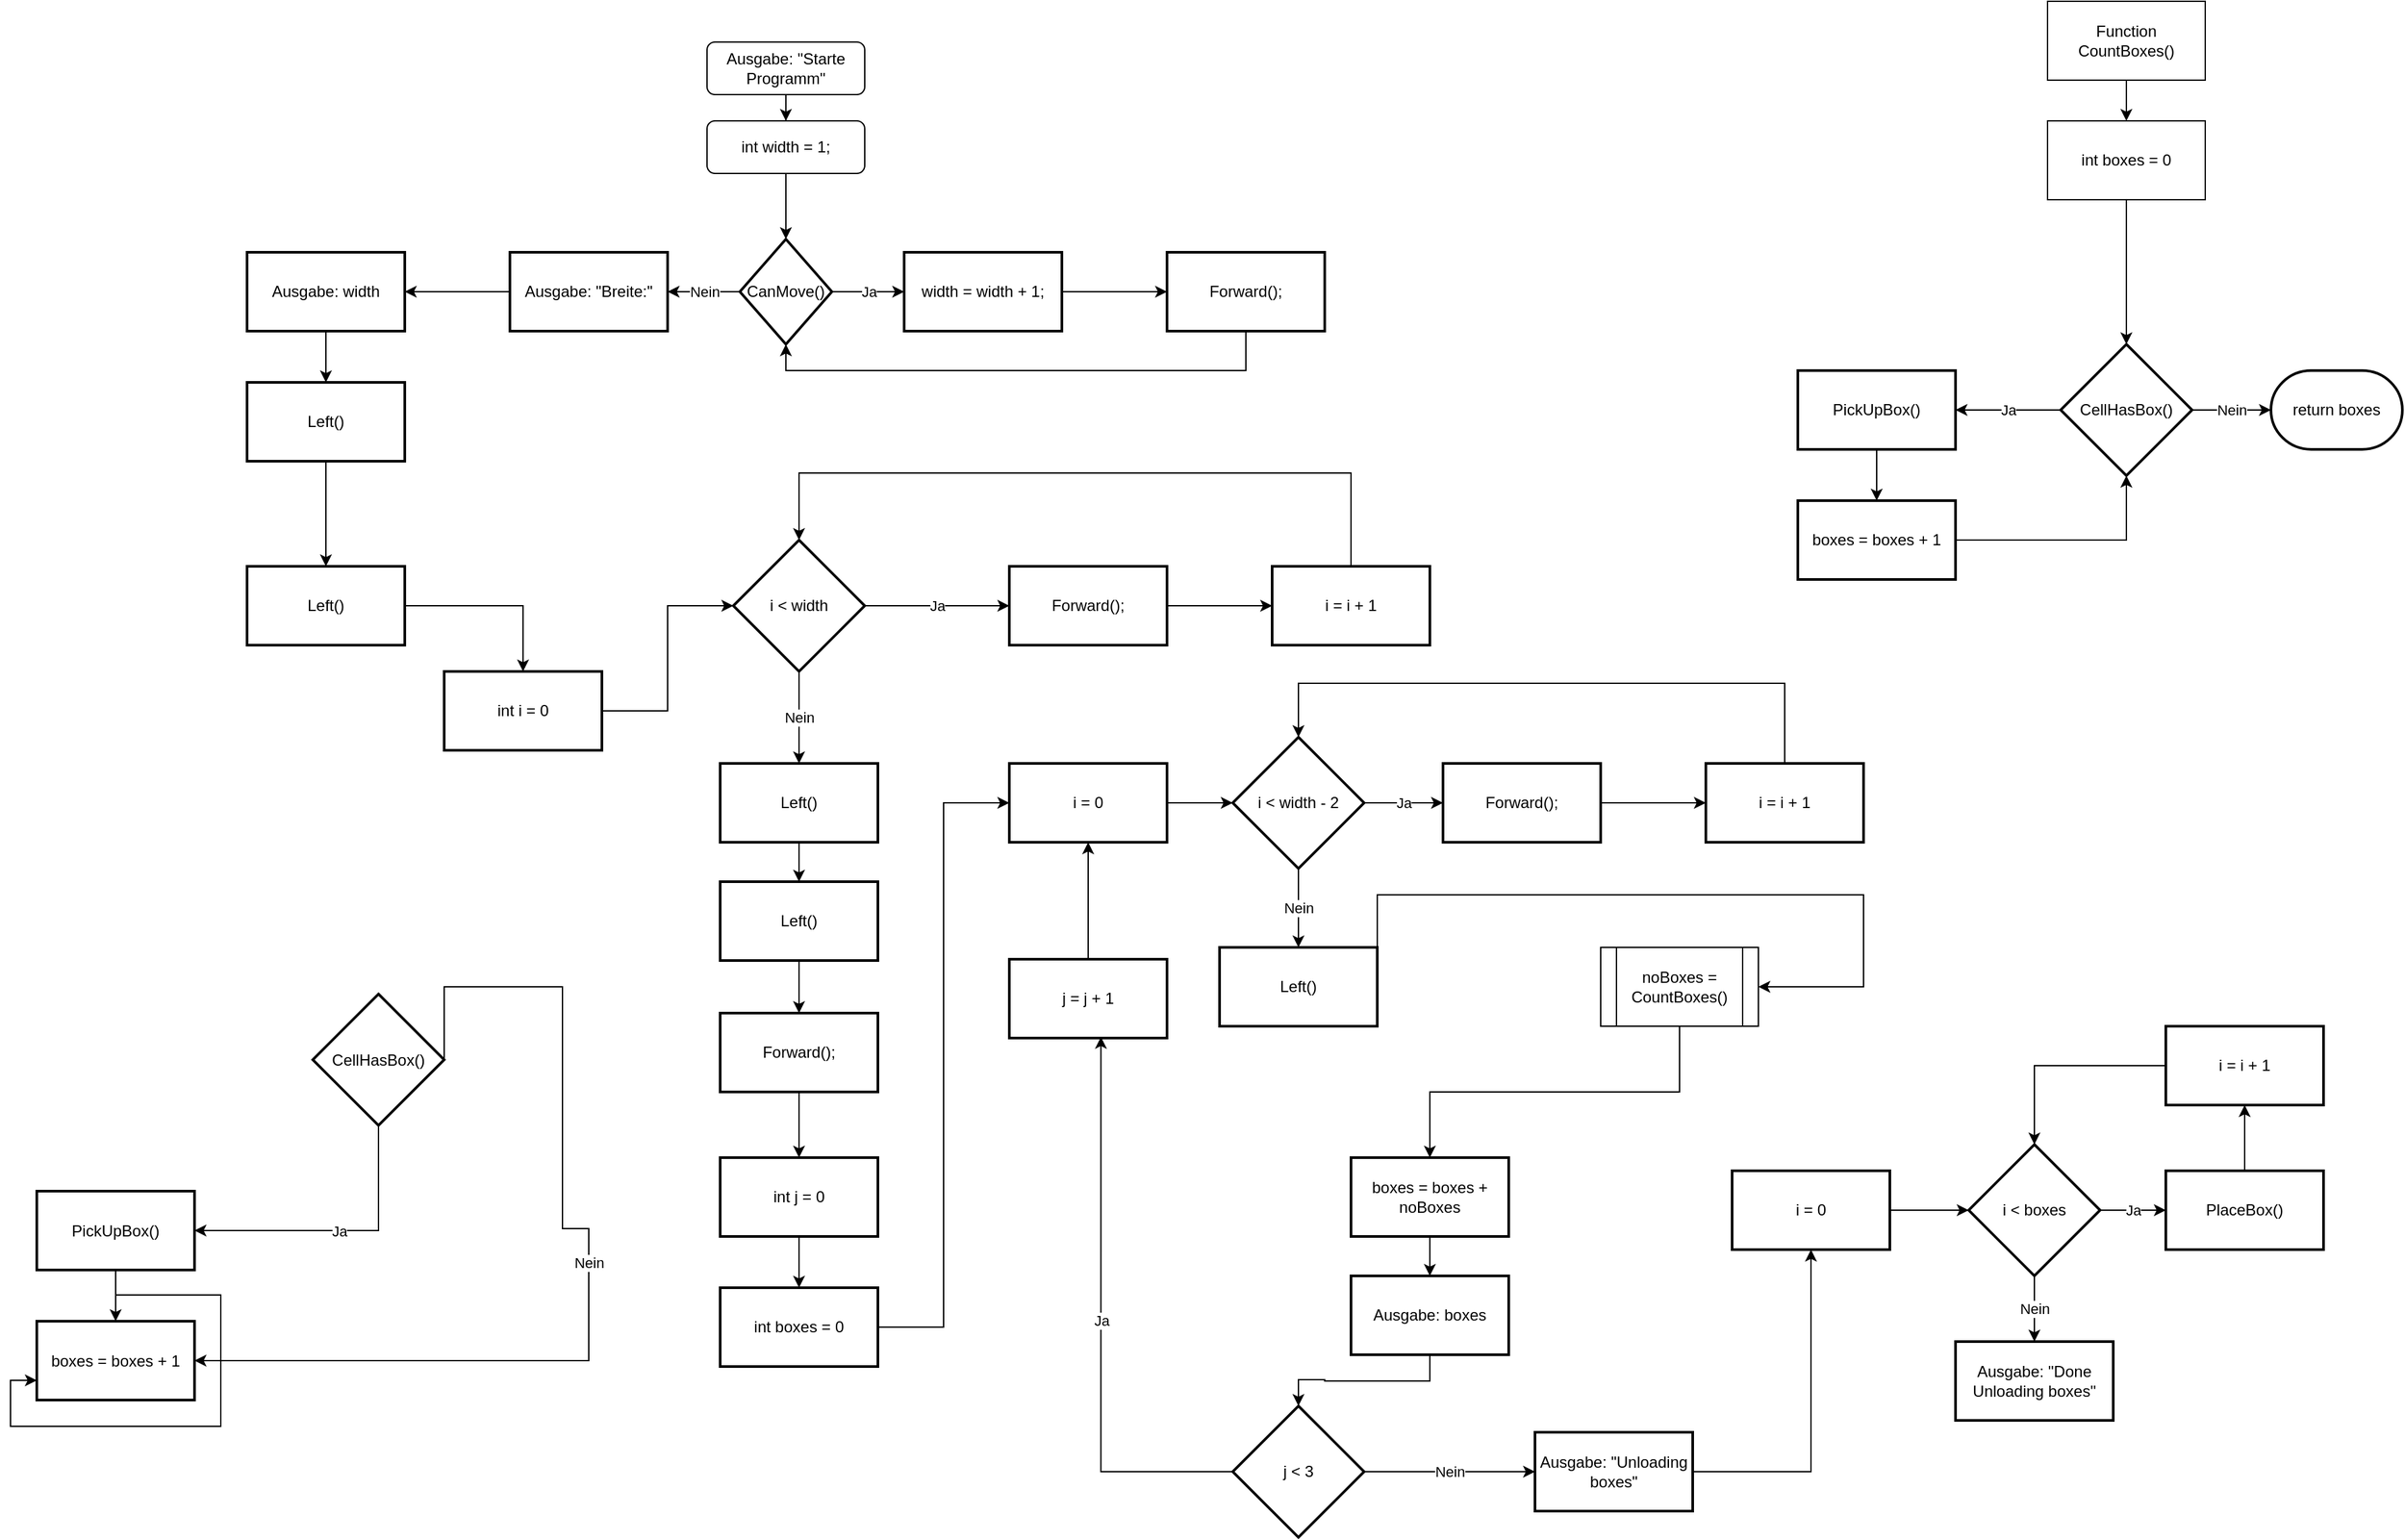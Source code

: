 <mxfile version="26.2.2">
  <diagram id="C5RBs43oDa-KdzZeNtuy" name="Page-1">
    <mxGraphModel dx="3641" dy="3034" grid="1" gridSize="10" guides="1" tooltips="1" connect="1" arrows="1" fold="1" page="1" pageScale="1" pageWidth="827" pageHeight="1169" math="0" shadow="0">
      <root>
        <mxCell id="WIyWlLk6GJQsqaUBKTNV-0" />
        <mxCell id="WIyWlLk6GJQsqaUBKTNV-1" parent="WIyWlLk6GJQsqaUBKTNV-0" />
        <mxCell id="UQ2DM836Tyy0t1lEemUF-16" value="" style="edgeStyle=orthogonalEdgeStyle;rounded=0;orthogonalLoop=1;jettySize=auto;html=1;" parent="WIyWlLk6GJQsqaUBKTNV-1" source="UQ2DM836Tyy0t1lEemUF-0" target="UQ2DM836Tyy0t1lEemUF-15" edge="1">
          <mxGeometry relative="1" as="geometry" />
        </mxCell>
        <mxCell id="UQ2DM836Tyy0t1lEemUF-0" value="Ausgabe: &quot;Starte Programm&quot;" style="rounded=1;whiteSpace=wrap;html=1;fontSize=12;glass=0;strokeWidth=1;shadow=0;" parent="WIyWlLk6GJQsqaUBKTNV-1" vertex="1">
          <mxGeometry x="-1280" y="-1169" width="120" height="40" as="geometry" />
        </mxCell>
        <mxCell id="krHY8QpFGz4U-bWxoSgT-1" value="Ja" style="edgeStyle=orthogonalEdgeStyle;rounded=0;orthogonalLoop=1;jettySize=auto;html=1;exitX=1;exitY=0.5;exitDx=0;exitDy=0;entryX=0;entryY=0.5;entryDx=0;entryDy=0;" parent="WIyWlLk6GJQsqaUBKTNV-1" source="UQ2DM836Tyy0t1lEemUF-13" target="UQ2DM836Tyy0t1lEemUF-20" edge="1">
          <mxGeometry relative="1" as="geometry" />
        </mxCell>
        <mxCell id="krHY8QpFGz4U-bWxoSgT-3" value="Nein" style="edgeStyle=orthogonalEdgeStyle;rounded=0;orthogonalLoop=1;jettySize=auto;html=1;exitX=0;exitY=0.5;exitDx=0;exitDy=0;" parent="WIyWlLk6GJQsqaUBKTNV-1" source="UQ2DM836Tyy0t1lEemUF-13" target="UQ2DM836Tyy0t1lEemUF-24" edge="1">
          <mxGeometry relative="1" as="geometry" />
        </mxCell>
        <mxCell id="UQ2DM836Tyy0t1lEemUF-13" value="CanMove()" style="strokeWidth=2;html=1;shape=rhombus;whiteSpace=wrap;" parent="WIyWlLk6GJQsqaUBKTNV-1" vertex="1">
          <mxGeometry x="-1255" y="-1019" width="70" height="80" as="geometry" />
        </mxCell>
        <mxCell id="UQ2DM836Tyy0t1lEemUF-17" value="" style="edgeStyle=orthogonalEdgeStyle;rounded=0;orthogonalLoop=1;jettySize=auto;html=1;" parent="WIyWlLk6GJQsqaUBKTNV-1" source="UQ2DM836Tyy0t1lEemUF-15" target="UQ2DM836Tyy0t1lEemUF-13" edge="1">
          <mxGeometry relative="1" as="geometry" />
        </mxCell>
        <mxCell id="UQ2DM836Tyy0t1lEemUF-15" value="int width = 1;" style="rounded=1;whiteSpace=wrap;html=1;fontSize=12;glass=0;strokeWidth=1;shadow=0;" parent="WIyWlLk6GJQsqaUBKTNV-1" vertex="1">
          <mxGeometry x="-1280" y="-1109" width="120" height="40" as="geometry" />
        </mxCell>
        <mxCell id="krHY8QpFGz4U-bWxoSgT-5" value="" style="edgeStyle=orthogonalEdgeStyle;rounded=0;orthogonalLoop=1;jettySize=auto;html=1;" parent="WIyWlLk6GJQsqaUBKTNV-1" source="UQ2DM836Tyy0t1lEemUF-20" target="krHY8QpFGz4U-bWxoSgT-4" edge="1">
          <mxGeometry relative="1" as="geometry" />
        </mxCell>
        <mxCell id="UQ2DM836Tyy0t1lEemUF-20" value="width = width + 1;" style="whiteSpace=wrap;html=1;strokeWidth=2;" parent="WIyWlLk6GJQsqaUBKTNV-1" vertex="1">
          <mxGeometry x="-1130" y="-1009" width="120" height="60" as="geometry" />
        </mxCell>
        <mxCell id="UQ2DM836Tyy0t1lEemUF-28" value="" style="edgeStyle=orthogonalEdgeStyle;rounded=0;orthogonalLoop=1;jettySize=auto;html=1;" parent="WIyWlLk6GJQsqaUBKTNV-1" source="UQ2DM836Tyy0t1lEemUF-24" target="UQ2DM836Tyy0t1lEemUF-27" edge="1">
          <mxGeometry relative="1" as="geometry" />
        </mxCell>
        <mxCell id="UQ2DM836Tyy0t1lEemUF-24" value="Ausgabe: &quot;Breite:&quot;" style="whiteSpace=wrap;html=1;strokeWidth=2;" parent="WIyWlLk6GJQsqaUBKTNV-1" vertex="1">
          <mxGeometry x="-1430" y="-1009" width="120" height="60" as="geometry" />
        </mxCell>
        <mxCell id="krHY8QpFGz4U-bWxoSgT-9" value="" style="edgeStyle=orthogonalEdgeStyle;rounded=0;orthogonalLoop=1;jettySize=auto;html=1;" parent="WIyWlLk6GJQsqaUBKTNV-1" source="UQ2DM836Tyy0t1lEemUF-27" target="krHY8QpFGz4U-bWxoSgT-8" edge="1">
          <mxGeometry relative="1" as="geometry" />
        </mxCell>
        <mxCell id="UQ2DM836Tyy0t1lEemUF-27" value="Ausgabe: width" style="whiteSpace=wrap;html=1;strokeWidth=2;" parent="WIyWlLk6GJQsqaUBKTNV-1" vertex="1">
          <mxGeometry x="-1630" y="-1009" width="120" height="60" as="geometry" />
        </mxCell>
        <mxCell id="krHY8QpFGz4U-bWxoSgT-6" style="edgeStyle=orthogonalEdgeStyle;rounded=0;orthogonalLoop=1;jettySize=auto;html=1;entryX=0.5;entryY=1;entryDx=0;entryDy=0;" parent="WIyWlLk6GJQsqaUBKTNV-1" source="krHY8QpFGz4U-bWxoSgT-4" target="UQ2DM836Tyy0t1lEemUF-13" edge="1">
          <mxGeometry relative="1" as="geometry">
            <Array as="points">
              <mxPoint x="-870" y="-919" />
              <mxPoint x="-1220" y="-919" />
            </Array>
          </mxGeometry>
        </mxCell>
        <mxCell id="krHY8QpFGz4U-bWxoSgT-4" value="Forward();" style="whiteSpace=wrap;html=1;strokeWidth=2;" parent="WIyWlLk6GJQsqaUBKTNV-1" vertex="1">
          <mxGeometry x="-930" y="-1009" width="120" height="60" as="geometry" />
        </mxCell>
        <mxCell id="krHY8QpFGz4U-bWxoSgT-11" value="" style="edgeStyle=orthogonalEdgeStyle;rounded=0;orthogonalLoop=1;jettySize=auto;html=1;" parent="WIyWlLk6GJQsqaUBKTNV-1" source="krHY8QpFGz4U-bWxoSgT-8" target="krHY8QpFGz4U-bWxoSgT-10" edge="1">
          <mxGeometry relative="1" as="geometry" />
        </mxCell>
        <mxCell id="krHY8QpFGz4U-bWxoSgT-8" value="Left()" style="whiteSpace=wrap;html=1;strokeWidth=2;" parent="WIyWlLk6GJQsqaUBKTNV-1" vertex="1">
          <mxGeometry x="-1630" y="-910" width="120" height="60" as="geometry" />
        </mxCell>
        <mxCell id="krHY8QpFGz4U-bWxoSgT-13" value="" style="edgeStyle=orthogonalEdgeStyle;rounded=0;orthogonalLoop=1;jettySize=auto;html=1;" parent="WIyWlLk6GJQsqaUBKTNV-1" source="krHY8QpFGz4U-bWxoSgT-10" target="krHY8QpFGz4U-bWxoSgT-12" edge="1">
          <mxGeometry relative="1" as="geometry" />
        </mxCell>
        <mxCell id="krHY8QpFGz4U-bWxoSgT-10" value="Left()" style="whiteSpace=wrap;html=1;strokeWidth=2;" parent="WIyWlLk6GJQsqaUBKTNV-1" vertex="1">
          <mxGeometry x="-1630" y="-770" width="120" height="60" as="geometry" />
        </mxCell>
        <mxCell id="krHY8QpFGz4U-bWxoSgT-15" style="edgeStyle=orthogonalEdgeStyle;rounded=0;orthogonalLoop=1;jettySize=auto;html=1;exitX=1;exitY=0.5;exitDx=0;exitDy=0;" parent="WIyWlLk6GJQsqaUBKTNV-1" target="krHY8QpFGz4U-bWxoSgT-14" edge="1" source="krHY8QpFGz4U-bWxoSgT-12">
          <mxGeometry relative="1" as="geometry">
            <mxPoint x="-1350" y="-740" as="sourcePoint" />
          </mxGeometry>
        </mxCell>
        <mxCell id="krHY8QpFGz4U-bWxoSgT-12" value="int i = 0" style="whiteSpace=wrap;html=1;strokeWidth=2;" parent="WIyWlLk6GJQsqaUBKTNV-1" vertex="1">
          <mxGeometry x="-1480" y="-690" width="120" height="60" as="geometry" />
        </mxCell>
        <mxCell id="krHY8QpFGz4U-bWxoSgT-17" value="Ja" style="edgeStyle=orthogonalEdgeStyle;rounded=0;orthogonalLoop=1;jettySize=auto;html=1;exitX=1;exitY=0.5;exitDx=0;exitDy=0;exitPerimeter=0;" parent="WIyWlLk6GJQsqaUBKTNV-1" source="krHY8QpFGz4U-bWxoSgT-14" target="krHY8QpFGz4U-bWxoSgT-16" edge="1">
          <mxGeometry relative="1" as="geometry" />
        </mxCell>
        <mxCell id="krHY8QpFGz4U-bWxoSgT-25" value="Nein" style="edgeStyle=orthogonalEdgeStyle;rounded=0;orthogonalLoop=1;jettySize=auto;html=1;exitX=0.5;exitY=1;exitDx=0;exitDy=0;exitPerimeter=0;" parent="WIyWlLk6GJQsqaUBKTNV-1" source="krHY8QpFGz4U-bWxoSgT-14" target="krHY8QpFGz4U-bWxoSgT-23" edge="1">
          <mxGeometry relative="1" as="geometry" />
        </mxCell>
        <mxCell id="krHY8QpFGz4U-bWxoSgT-14" value="i &amp;lt; width" style="strokeWidth=2;html=1;shape=mxgraph.flowchart.decision;whiteSpace=wrap;" parent="WIyWlLk6GJQsqaUBKTNV-1" vertex="1">
          <mxGeometry x="-1260" y="-790" width="100" height="100" as="geometry" />
        </mxCell>
        <mxCell id="krHY8QpFGz4U-bWxoSgT-19" value="" style="edgeStyle=orthogonalEdgeStyle;rounded=0;orthogonalLoop=1;jettySize=auto;html=1;" parent="WIyWlLk6GJQsqaUBKTNV-1" source="krHY8QpFGz4U-bWxoSgT-16" target="krHY8QpFGz4U-bWxoSgT-18" edge="1">
          <mxGeometry relative="1" as="geometry" />
        </mxCell>
        <mxCell id="krHY8QpFGz4U-bWxoSgT-16" value="Forward();" style="whiteSpace=wrap;html=1;strokeWidth=2;" parent="WIyWlLk6GJQsqaUBKTNV-1" vertex="1">
          <mxGeometry x="-1050" y="-770" width="120" height="60" as="geometry" />
        </mxCell>
        <mxCell id="krHY8QpFGz4U-bWxoSgT-18" value="i = i + 1" style="whiteSpace=wrap;html=1;strokeWidth=2;" parent="WIyWlLk6GJQsqaUBKTNV-1" vertex="1">
          <mxGeometry x="-850" y="-770" width="120" height="60" as="geometry" />
        </mxCell>
        <mxCell id="krHY8QpFGz4U-bWxoSgT-21" style="edgeStyle=orthogonalEdgeStyle;rounded=0;orthogonalLoop=1;jettySize=auto;html=1;exitX=0.5;exitY=0;exitDx=0;exitDy=0;entryX=0.5;entryY=0;entryDx=0;entryDy=0;entryPerimeter=0;" parent="WIyWlLk6GJQsqaUBKTNV-1" source="krHY8QpFGz4U-bWxoSgT-18" target="krHY8QpFGz4U-bWxoSgT-14" edge="1">
          <mxGeometry relative="1" as="geometry">
            <Array as="points">
              <mxPoint x="-790" y="-841" />
              <mxPoint x="-1210" y="-841" />
            </Array>
          </mxGeometry>
        </mxCell>
        <mxCell id="krHY8QpFGz4U-bWxoSgT-26" value="" style="edgeStyle=orthogonalEdgeStyle;rounded=0;orthogonalLoop=1;jettySize=auto;html=1;" parent="WIyWlLk6GJQsqaUBKTNV-1" source="krHY8QpFGz4U-bWxoSgT-23" target="krHY8QpFGz4U-bWxoSgT-24" edge="1">
          <mxGeometry relative="1" as="geometry" />
        </mxCell>
        <mxCell id="krHY8QpFGz4U-bWxoSgT-23" value="Left()" style="whiteSpace=wrap;html=1;strokeWidth=2;" parent="WIyWlLk6GJQsqaUBKTNV-1" vertex="1">
          <mxGeometry x="-1270" y="-620" width="120" height="60" as="geometry" />
        </mxCell>
        <mxCell id="krHY8QpFGz4U-bWxoSgT-33" style="edgeStyle=orthogonalEdgeStyle;rounded=0;orthogonalLoop=1;jettySize=auto;html=1;exitX=0.5;exitY=1;exitDx=0;exitDy=0;" parent="WIyWlLk6GJQsqaUBKTNV-1" source="krHY8QpFGz4U-bWxoSgT-24" target="krHY8QpFGz4U-bWxoSgT-32" edge="1">
          <mxGeometry relative="1" as="geometry" />
        </mxCell>
        <mxCell id="krHY8QpFGz4U-bWxoSgT-24" value="Left()" style="whiteSpace=wrap;html=1;strokeWidth=2;" parent="WIyWlLk6GJQsqaUBKTNV-1" vertex="1">
          <mxGeometry x="-1270" y="-530" width="120" height="60" as="geometry" />
        </mxCell>
        <mxCell id="krHY8QpFGz4U-bWxoSgT-60" style="edgeStyle=orthogonalEdgeStyle;rounded=0;orthogonalLoop=1;jettySize=auto;html=1;exitX=0.5;exitY=1;exitDx=0;exitDy=0;" parent="WIyWlLk6GJQsqaUBKTNV-1" source="krHY8QpFGz4U-bWxoSgT-27" target="krHY8QpFGz4U-bWxoSgT-59" edge="1">
          <mxGeometry relative="1" as="geometry" />
        </mxCell>
        <mxCell id="krHY8QpFGz4U-bWxoSgT-27" value="int j = 0" style="whiteSpace=wrap;html=1;strokeWidth=2;" parent="WIyWlLk6GJQsqaUBKTNV-1" vertex="1">
          <mxGeometry x="-1270" y="-320" width="120" height="60" as="geometry" />
        </mxCell>
        <mxCell id="krHY8QpFGz4U-bWxoSgT-35" style="edgeStyle=orthogonalEdgeStyle;rounded=0;orthogonalLoop=1;jettySize=auto;html=1;exitX=1;exitY=0.5;exitDx=0;exitDy=0;" parent="WIyWlLk6GJQsqaUBKTNV-1" source="krHY8QpFGz4U-bWxoSgT-29" target="krHY8QpFGz4U-bWxoSgT-31" edge="1">
          <mxGeometry relative="1" as="geometry" />
        </mxCell>
        <mxCell id="krHY8QpFGz4U-bWxoSgT-29" value="i = 0" style="whiteSpace=wrap;html=1;strokeWidth=2;" parent="WIyWlLk6GJQsqaUBKTNV-1" vertex="1">
          <mxGeometry x="-1050" y="-620" width="120" height="60" as="geometry" />
        </mxCell>
        <mxCell id="krHY8QpFGz4U-bWxoSgT-38" value="Ja" style="edgeStyle=orthogonalEdgeStyle;rounded=0;orthogonalLoop=1;jettySize=auto;html=1;exitX=1;exitY=0.5;exitDx=0;exitDy=0;exitPerimeter=0;" parent="WIyWlLk6GJQsqaUBKTNV-1" source="krHY8QpFGz4U-bWxoSgT-31" target="krHY8QpFGz4U-bWxoSgT-36" edge="1">
          <mxGeometry relative="1" as="geometry" />
        </mxCell>
        <mxCell id="krHY8QpFGz4U-bWxoSgT-42" value="Nein" style="edgeStyle=orthogonalEdgeStyle;rounded=0;orthogonalLoop=1;jettySize=auto;html=1;exitX=0.5;exitY=1;exitDx=0;exitDy=0;exitPerimeter=0;" parent="WIyWlLk6GJQsqaUBKTNV-1" source="krHY8QpFGz4U-bWxoSgT-31" target="krHY8QpFGz4U-bWxoSgT-41" edge="1">
          <mxGeometry relative="1" as="geometry" />
        </mxCell>
        <mxCell id="krHY8QpFGz4U-bWxoSgT-31" value="i &amp;lt; width - 2" style="strokeWidth=2;html=1;shape=mxgraph.flowchart.decision;whiteSpace=wrap;" parent="WIyWlLk6GJQsqaUBKTNV-1" vertex="1">
          <mxGeometry x="-880" y="-640" width="100" height="100" as="geometry" />
        </mxCell>
        <mxCell id="krHY8QpFGz4U-bWxoSgT-34" style="edgeStyle=orthogonalEdgeStyle;rounded=0;orthogonalLoop=1;jettySize=auto;html=1;exitX=0.5;exitY=1;exitDx=0;exitDy=0;" parent="WIyWlLk6GJQsqaUBKTNV-1" source="krHY8QpFGz4U-bWxoSgT-32" target="krHY8QpFGz4U-bWxoSgT-27" edge="1">
          <mxGeometry relative="1" as="geometry" />
        </mxCell>
        <mxCell id="krHY8QpFGz4U-bWxoSgT-32" value="Forward();" style="whiteSpace=wrap;html=1;strokeWidth=2;" parent="WIyWlLk6GJQsqaUBKTNV-1" vertex="1">
          <mxGeometry x="-1270" y="-430" width="120" height="60" as="geometry" />
        </mxCell>
        <mxCell id="krHY8QpFGz4U-bWxoSgT-39" style="edgeStyle=orthogonalEdgeStyle;rounded=0;orthogonalLoop=1;jettySize=auto;html=1;exitX=1;exitY=0.5;exitDx=0;exitDy=0;" parent="WIyWlLk6GJQsqaUBKTNV-1" source="krHY8QpFGz4U-bWxoSgT-36" target="krHY8QpFGz4U-bWxoSgT-37" edge="1">
          <mxGeometry relative="1" as="geometry" />
        </mxCell>
        <mxCell id="krHY8QpFGz4U-bWxoSgT-36" value="Forward();" style="whiteSpace=wrap;html=1;strokeWidth=2;" parent="WIyWlLk6GJQsqaUBKTNV-1" vertex="1">
          <mxGeometry x="-720" y="-620" width="120" height="60" as="geometry" />
        </mxCell>
        <mxCell id="krHY8QpFGz4U-bWxoSgT-37" value="i = i + 1" style="whiteSpace=wrap;html=1;strokeWidth=2;" parent="WIyWlLk6GJQsqaUBKTNV-1" vertex="1">
          <mxGeometry x="-520" y="-620" width="120" height="60" as="geometry" />
        </mxCell>
        <mxCell id="krHY8QpFGz4U-bWxoSgT-40" style="edgeStyle=orthogonalEdgeStyle;rounded=0;orthogonalLoop=1;jettySize=auto;html=1;exitX=0.5;exitY=0;exitDx=0;exitDy=0;entryX=0.5;entryY=0;entryDx=0;entryDy=0;entryPerimeter=0;" parent="WIyWlLk6GJQsqaUBKTNV-1" source="krHY8QpFGz4U-bWxoSgT-37" target="krHY8QpFGz4U-bWxoSgT-31" edge="1">
          <mxGeometry relative="1" as="geometry">
            <Array as="points">
              <mxPoint x="-460" y="-681" />
              <mxPoint x="-830" y="-681" />
            </Array>
          </mxGeometry>
        </mxCell>
        <mxCell id="krHY8QpFGz4U-bWxoSgT-76" style="edgeStyle=orthogonalEdgeStyle;rounded=0;orthogonalLoop=1;jettySize=auto;html=1;exitX=1;exitY=0.5;exitDx=0;exitDy=0;" parent="WIyWlLk6GJQsqaUBKTNV-1" source="krHY8QpFGz4U-bWxoSgT-41" target="PyvxVP2GKgXvg9bI1Qec-0" edge="1">
          <mxGeometry relative="1" as="geometry">
            <Array as="points">
              <mxPoint x="-770" y="-520" />
              <mxPoint x="-400" y="-520" />
              <mxPoint x="-400" y="-450" />
            </Array>
          </mxGeometry>
        </mxCell>
        <mxCell id="krHY8QpFGz4U-bWxoSgT-41" value="Left()" style="whiteSpace=wrap;html=1;strokeWidth=2;" parent="WIyWlLk6GJQsqaUBKTNV-1" vertex="1">
          <mxGeometry x="-890" y="-480" width="120" height="60" as="geometry" />
        </mxCell>
        <mxCell id="krHY8QpFGz4U-bWxoSgT-45" value="Ja" style="edgeStyle=orthogonalEdgeStyle;rounded=0;orthogonalLoop=1;jettySize=auto;html=1;exitX=0;exitY=0.5;exitDx=0;exitDy=0;exitPerimeter=0;entryX=0.581;entryY=0.985;entryDx=0;entryDy=0;entryPerimeter=0;" parent="WIyWlLk6GJQsqaUBKTNV-1" source="krHY8QpFGz4U-bWxoSgT-43" target="krHY8QpFGz4U-bWxoSgT-48" edge="1">
          <mxGeometry relative="1" as="geometry" />
        </mxCell>
        <mxCell id="krHY8QpFGz4U-bWxoSgT-47" value="Nein" style="edgeStyle=orthogonalEdgeStyle;rounded=0;orthogonalLoop=1;jettySize=auto;html=1;exitX=1;exitY=0.5;exitDx=0;exitDy=0;exitPerimeter=0;" parent="WIyWlLk6GJQsqaUBKTNV-1" source="krHY8QpFGz4U-bWxoSgT-43" target="krHY8QpFGz4U-bWxoSgT-46" edge="1">
          <mxGeometry relative="1" as="geometry" />
        </mxCell>
        <mxCell id="krHY8QpFGz4U-bWxoSgT-43" value="j &amp;lt; 3" style="strokeWidth=2;html=1;shape=mxgraph.flowchart.decision;whiteSpace=wrap;" parent="WIyWlLk6GJQsqaUBKTNV-1" vertex="1">
          <mxGeometry x="-880" y="-131" width="100" height="100" as="geometry" />
        </mxCell>
        <mxCell id="krHY8QpFGz4U-bWxoSgT-67" value="" style="edgeStyle=orthogonalEdgeStyle;rounded=0;orthogonalLoop=1;jettySize=auto;html=1;" parent="WIyWlLk6GJQsqaUBKTNV-1" source="krHY8QpFGz4U-bWxoSgT-46" target="krHY8QpFGz4U-bWxoSgT-64" edge="1">
          <mxGeometry relative="1" as="geometry" />
        </mxCell>
        <mxCell id="krHY8QpFGz4U-bWxoSgT-46" value="Ausgabe: &quot;Unloading boxes&quot;" style="whiteSpace=wrap;html=1;strokeWidth=2;" parent="WIyWlLk6GJQsqaUBKTNV-1" vertex="1">
          <mxGeometry x="-650" y="-111" width="120" height="60" as="geometry" />
        </mxCell>
        <mxCell id="krHY8QpFGz4U-bWxoSgT-49" style="edgeStyle=orthogonalEdgeStyle;rounded=0;orthogonalLoop=1;jettySize=auto;html=1;exitX=0.5;exitY=0;exitDx=0;exitDy=0;" parent="WIyWlLk6GJQsqaUBKTNV-1" source="krHY8QpFGz4U-bWxoSgT-48" target="krHY8QpFGz4U-bWxoSgT-29" edge="1">
          <mxGeometry relative="1" as="geometry" />
        </mxCell>
        <mxCell id="krHY8QpFGz4U-bWxoSgT-48" value="j = j + 1" style="whiteSpace=wrap;html=1;strokeWidth=2;" parent="WIyWlLk6GJQsqaUBKTNV-1" vertex="1">
          <mxGeometry x="-1050" y="-471" width="120" height="60" as="geometry" />
        </mxCell>
        <mxCell id="krHY8QpFGz4U-bWxoSgT-57" value="" style="edgeStyle=orthogonalEdgeStyle;rounded=0;orthogonalLoop=1;jettySize=auto;html=1;" parent="WIyWlLk6GJQsqaUBKTNV-1" source="krHY8QpFGz4U-bWxoSgT-53" target="krHY8QpFGz4U-bWxoSgT-56" edge="1">
          <mxGeometry relative="1" as="geometry" />
        </mxCell>
        <mxCell id="krHY8QpFGz4U-bWxoSgT-53" value="PickUpBox()" style="whiteSpace=wrap;html=1;strokeWidth=2;" parent="WIyWlLk6GJQsqaUBKTNV-1" vertex="1">
          <mxGeometry x="-1790" y="-294.5" width="120" height="60" as="geometry" />
        </mxCell>
        <mxCell id="krHY8QpFGz4U-bWxoSgT-58" value="" style="edgeStyle=orthogonalEdgeStyle;rounded=0;orthogonalLoop=1;jettySize=auto;html=1;entryX=0;entryY=0.75;entryDx=0;entryDy=0;" parent="WIyWlLk6GJQsqaUBKTNV-1" source="krHY8QpFGz4U-bWxoSgT-56" target="krHY8QpFGz4U-bWxoSgT-56" edge="1">
          <mxGeometry relative="1" as="geometry" />
        </mxCell>
        <mxCell id="krHY8QpFGz4U-bWxoSgT-56" value="boxes = boxes + 1" style="whiteSpace=wrap;html=1;strokeWidth=2;" parent="WIyWlLk6GJQsqaUBKTNV-1" vertex="1">
          <mxGeometry x="-1790" y="-195.5" width="120" height="60" as="geometry" />
        </mxCell>
        <mxCell id="bxvHPtOD-Zmwn9jxnEPs-1" style="edgeStyle=orthogonalEdgeStyle;rounded=0;orthogonalLoop=1;jettySize=auto;html=1;exitX=1;exitY=0.5;exitDx=0;exitDy=0;entryX=0;entryY=0.5;entryDx=0;entryDy=0;" parent="WIyWlLk6GJQsqaUBKTNV-1" source="krHY8QpFGz4U-bWxoSgT-59" target="krHY8QpFGz4U-bWxoSgT-29" edge="1">
          <mxGeometry relative="1" as="geometry" />
        </mxCell>
        <mxCell id="krHY8QpFGz4U-bWxoSgT-59" value="int boxes = 0" style="whiteSpace=wrap;html=1;strokeWidth=2;" parent="WIyWlLk6GJQsqaUBKTNV-1" vertex="1">
          <mxGeometry x="-1270" y="-221" width="120" height="60" as="geometry" />
        </mxCell>
        <mxCell id="krHY8QpFGz4U-bWxoSgT-68" value="" style="edgeStyle=orthogonalEdgeStyle;rounded=0;orthogonalLoop=1;jettySize=auto;html=1;" parent="WIyWlLk6GJQsqaUBKTNV-1" source="krHY8QpFGz4U-bWxoSgT-64" target="krHY8QpFGz4U-bWxoSgT-65" edge="1">
          <mxGeometry relative="1" as="geometry" />
        </mxCell>
        <mxCell id="krHY8QpFGz4U-bWxoSgT-64" value="i = 0" style="whiteSpace=wrap;html=1;strokeWidth=2;" parent="WIyWlLk6GJQsqaUBKTNV-1" vertex="1">
          <mxGeometry x="-500" y="-310" width="120" height="60" as="geometry" />
        </mxCell>
        <mxCell id="krHY8QpFGz4U-bWxoSgT-69" value="Ja" style="edgeStyle=orthogonalEdgeStyle;rounded=0;orthogonalLoop=1;jettySize=auto;html=1;exitX=1;exitY=0.5;exitDx=0;exitDy=0;exitPerimeter=0;" parent="WIyWlLk6GJQsqaUBKTNV-1" source="krHY8QpFGz4U-bWxoSgT-65" target="krHY8QpFGz4U-bWxoSgT-66" edge="1">
          <mxGeometry relative="1" as="geometry" />
        </mxCell>
        <mxCell id="krHY8QpFGz4U-bWxoSgT-74" value="Nein" style="edgeStyle=orthogonalEdgeStyle;rounded=0;orthogonalLoop=1;jettySize=auto;html=1;exitX=0.5;exitY=1;exitDx=0;exitDy=0;exitPerimeter=0;" parent="WIyWlLk6GJQsqaUBKTNV-1" source="krHY8QpFGz4U-bWxoSgT-65" target="krHY8QpFGz4U-bWxoSgT-73" edge="1">
          <mxGeometry relative="1" as="geometry" />
        </mxCell>
        <mxCell id="krHY8QpFGz4U-bWxoSgT-65" value="i &amp;lt; boxes" style="strokeWidth=2;html=1;shape=mxgraph.flowchart.decision;whiteSpace=wrap;" parent="WIyWlLk6GJQsqaUBKTNV-1" vertex="1">
          <mxGeometry x="-320" y="-330" width="100" height="100" as="geometry" />
        </mxCell>
        <mxCell id="krHY8QpFGz4U-bWxoSgT-71" style="edgeStyle=orthogonalEdgeStyle;rounded=0;orthogonalLoop=1;jettySize=auto;html=1;exitX=0.5;exitY=0;exitDx=0;exitDy=0;" parent="WIyWlLk6GJQsqaUBKTNV-1" source="krHY8QpFGz4U-bWxoSgT-66" target="krHY8QpFGz4U-bWxoSgT-70" edge="1">
          <mxGeometry relative="1" as="geometry" />
        </mxCell>
        <mxCell id="krHY8QpFGz4U-bWxoSgT-66" value="PlaceBox()" style="whiteSpace=wrap;html=1;strokeWidth=2;" parent="WIyWlLk6GJQsqaUBKTNV-1" vertex="1">
          <mxGeometry x="-170" y="-310" width="120" height="60" as="geometry" />
        </mxCell>
        <mxCell id="krHY8QpFGz4U-bWxoSgT-72" style="edgeStyle=orthogonalEdgeStyle;rounded=0;orthogonalLoop=1;jettySize=auto;html=1;exitX=0;exitY=0.5;exitDx=0;exitDy=0;" parent="WIyWlLk6GJQsqaUBKTNV-1" source="krHY8QpFGz4U-bWxoSgT-70" target="krHY8QpFGz4U-bWxoSgT-65" edge="1">
          <mxGeometry relative="1" as="geometry" />
        </mxCell>
        <mxCell id="krHY8QpFGz4U-bWxoSgT-70" value="i = i + 1" style="whiteSpace=wrap;html=1;strokeWidth=2;" parent="WIyWlLk6GJQsqaUBKTNV-1" vertex="1">
          <mxGeometry x="-170" y="-420" width="120" height="60" as="geometry" />
        </mxCell>
        <mxCell id="krHY8QpFGz4U-bWxoSgT-73" value="Ausgabe: &quot;Done Unloading boxes&quot;" style="whiteSpace=wrap;html=1;strokeWidth=2;" parent="WIyWlLk6GJQsqaUBKTNV-1" vertex="1">
          <mxGeometry x="-330" y="-180" width="120" height="60" as="geometry" />
        </mxCell>
        <mxCell id="krHY8QpFGz4U-bWxoSgT-77" value="Ja" style="edgeStyle=orthogonalEdgeStyle;rounded=0;orthogonalLoop=1;jettySize=auto;html=1;exitX=0.5;exitY=1;exitDx=0;exitDy=0;exitPerimeter=0;entryX=1;entryY=0.5;entryDx=0;entryDy=0;" parent="WIyWlLk6GJQsqaUBKTNV-1" source="krHY8QpFGz4U-bWxoSgT-75" target="krHY8QpFGz4U-bWxoSgT-53" edge="1">
          <mxGeometry relative="1" as="geometry" />
        </mxCell>
        <mxCell id="krHY8QpFGz4U-bWxoSgT-75" value="CellHasBox()" style="strokeWidth=2;html=1;shape=mxgraph.flowchart.decision;whiteSpace=wrap;" parent="WIyWlLk6GJQsqaUBKTNV-1" vertex="1">
          <mxGeometry x="-1580" y="-444.5" width="100" height="100" as="geometry" />
        </mxCell>
        <mxCell id="krHY8QpFGz4U-bWxoSgT-78" value="Nein" style="edgeStyle=orthogonalEdgeStyle;rounded=0;orthogonalLoop=1;jettySize=auto;html=1;exitX=1;exitY=0.5;exitDx=0;exitDy=0;exitPerimeter=0;entryX=1;entryY=0.5;entryDx=0;entryDy=0;" parent="WIyWlLk6GJQsqaUBKTNV-1" source="krHY8QpFGz4U-bWxoSgT-75" target="krHY8QpFGz4U-bWxoSgT-56" edge="1">
          <mxGeometry relative="1" as="geometry">
            <Array as="points">
              <mxPoint x="-1480" y="-450" />
              <mxPoint x="-1390" y="-450" />
              <mxPoint x="-1390" y="-266" />
              <mxPoint x="-1370" y="-266" />
              <mxPoint x="-1370" y="-165" />
            </Array>
          </mxGeometry>
        </mxCell>
        <mxCell id="PyvxVP2GKgXvg9bI1Qec-20" style="edgeStyle=orthogonalEdgeStyle;rounded=0;orthogonalLoop=1;jettySize=auto;html=1;exitX=0.5;exitY=1;exitDx=0;exitDy=0;" edge="1" parent="WIyWlLk6GJQsqaUBKTNV-1" source="PyvxVP2GKgXvg9bI1Qec-0" target="PyvxVP2GKgXvg9bI1Qec-19">
          <mxGeometry relative="1" as="geometry" />
        </mxCell>
        <mxCell id="PyvxVP2GKgXvg9bI1Qec-0" value="&lt;div&gt;noBoxes = CountBoxes()&lt;/div&gt;" style="shape=process;whiteSpace=wrap;html=1;backgroundOutline=1;" vertex="1" parent="WIyWlLk6GJQsqaUBKTNV-1">
          <mxGeometry x="-600" y="-480" width="120" height="60" as="geometry" />
        </mxCell>
        <mxCell id="PyvxVP2GKgXvg9bI1Qec-12" value="" style="edgeStyle=orthogonalEdgeStyle;rounded=0;orthogonalLoop=1;jettySize=auto;html=1;" edge="1" parent="WIyWlLk6GJQsqaUBKTNV-1" source="PyvxVP2GKgXvg9bI1Qec-3" target="PyvxVP2GKgXvg9bI1Qec-4">
          <mxGeometry relative="1" as="geometry" />
        </mxCell>
        <mxCell id="PyvxVP2GKgXvg9bI1Qec-3" value="PickUpBox()" style="whiteSpace=wrap;html=1;strokeWidth=2;" vertex="1" parent="WIyWlLk6GJQsqaUBKTNV-1">
          <mxGeometry x="-450" y="-919" width="120" height="60" as="geometry" />
        </mxCell>
        <mxCell id="PyvxVP2GKgXvg9bI1Qec-13" style="edgeStyle=orthogonalEdgeStyle;rounded=0;orthogonalLoop=1;jettySize=auto;html=1;" edge="1" parent="WIyWlLk6GJQsqaUBKTNV-1" source="PyvxVP2GKgXvg9bI1Qec-4" target="PyvxVP2GKgXvg9bI1Qec-5">
          <mxGeometry relative="1" as="geometry" />
        </mxCell>
        <mxCell id="PyvxVP2GKgXvg9bI1Qec-4" value="boxes = boxes + 1" style="whiteSpace=wrap;html=1;strokeWidth=2;" vertex="1" parent="WIyWlLk6GJQsqaUBKTNV-1">
          <mxGeometry x="-450" y="-820" width="120" height="60" as="geometry" />
        </mxCell>
        <mxCell id="PyvxVP2GKgXvg9bI1Qec-8" value="Ja" style="edgeStyle=orthogonalEdgeStyle;rounded=0;orthogonalLoop=1;jettySize=auto;html=1;" edge="1" parent="WIyWlLk6GJQsqaUBKTNV-1" source="PyvxVP2GKgXvg9bI1Qec-5" target="PyvxVP2GKgXvg9bI1Qec-3">
          <mxGeometry relative="1" as="geometry" />
        </mxCell>
        <mxCell id="PyvxVP2GKgXvg9bI1Qec-15" value="Nein" style="edgeStyle=orthogonalEdgeStyle;rounded=0;orthogonalLoop=1;jettySize=auto;html=1;" edge="1" parent="WIyWlLk6GJQsqaUBKTNV-1" source="PyvxVP2GKgXvg9bI1Qec-5" target="PyvxVP2GKgXvg9bI1Qec-14">
          <mxGeometry relative="1" as="geometry" />
        </mxCell>
        <mxCell id="PyvxVP2GKgXvg9bI1Qec-5" value="CellHasBox()" style="strokeWidth=2;html=1;shape=mxgraph.flowchart.decision;whiteSpace=wrap;" vertex="1" parent="WIyWlLk6GJQsqaUBKTNV-1">
          <mxGeometry x="-250" y="-939" width="100" height="100" as="geometry" />
        </mxCell>
        <mxCell id="PyvxVP2GKgXvg9bI1Qec-10" value="" style="edgeStyle=orthogonalEdgeStyle;rounded=0;orthogonalLoop=1;jettySize=auto;html=1;" edge="1" parent="WIyWlLk6GJQsqaUBKTNV-1" source="PyvxVP2GKgXvg9bI1Qec-6" target="PyvxVP2GKgXvg9bI1Qec-9">
          <mxGeometry relative="1" as="geometry" />
        </mxCell>
        <mxCell id="PyvxVP2GKgXvg9bI1Qec-6" value="Function CountBoxes()" style="rounded=0;whiteSpace=wrap;html=1;" vertex="1" parent="WIyWlLk6GJQsqaUBKTNV-1">
          <mxGeometry x="-260" y="-1200" width="120" height="60" as="geometry" />
        </mxCell>
        <mxCell id="PyvxVP2GKgXvg9bI1Qec-11" style="edgeStyle=orthogonalEdgeStyle;rounded=0;orthogonalLoop=1;jettySize=auto;html=1;" edge="1" parent="WIyWlLk6GJQsqaUBKTNV-1" source="PyvxVP2GKgXvg9bI1Qec-9" target="PyvxVP2GKgXvg9bI1Qec-5">
          <mxGeometry relative="1" as="geometry" />
        </mxCell>
        <mxCell id="PyvxVP2GKgXvg9bI1Qec-9" value="int boxes = 0" style="rounded=0;whiteSpace=wrap;html=1;" vertex="1" parent="WIyWlLk6GJQsqaUBKTNV-1">
          <mxGeometry x="-260" y="-1109" width="120" height="60" as="geometry" />
        </mxCell>
        <mxCell id="PyvxVP2GKgXvg9bI1Qec-14" value="return boxes" style="strokeWidth=2;html=1;shape=mxgraph.flowchart.terminator;whiteSpace=wrap;" vertex="1" parent="WIyWlLk6GJQsqaUBKTNV-1">
          <mxGeometry x="-90" y="-919" width="100" height="60" as="geometry" />
        </mxCell>
        <mxCell id="PyvxVP2GKgXvg9bI1Qec-22" value="" style="edgeStyle=orthogonalEdgeStyle;rounded=0;orthogonalLoop=1;jettySize=auto;html=1;" edge="1" parent="WIyWlLk6GJQsqaUBKTNV-1" source="PyvxVP2GKgXvg9bI1Qec-19" target="PyvxVP2GKgXvg9bI1Qec-21">
          <mxGeometry relative="1" as="geometry" />
        </mxCell>
        <mxCell id="PyvxVP2GKgXvg9bI1Qec-19" value="boxes = boxes + noBoxes" style="whiteSpace=wrap;html=1;strokeWidth=2;" vertex="1" parent="WIyWlLk6GJQsqaUBKTNV-1">
          <mxGeometry x="-790" y="-320" width="120" height="60" as="geometry" />
        </mxCell>
        <mxCell id="PyvxVP2GKgXvg9bI1Qec-24" style="edgeStyle=orthogonalEdgeStyle;rounded=0;orthogonalLoop=1;jettySize=auto;html=1;exitX=0.5;exitY=1;exitDx=0;exitDy=0;" edge="1" parent="WIyWlLk6GJQsqaUBKTNV-1" source="PyvxVP2GKgXvg9bI1Qec-21" target="krHY8QpFGz4U-bWxoSgT-43">
          <mxGeometry relative="1" as="geometry" />
        </mxCell>
        <mxCell id="PyvxVP2GKgXvg9bI1Qec-21" value="Ausgabe: boxes" style="whiteSpace=wrap;html=1;strokeWidth=2;" vertex="1" parent="WIyWlLk6GJQsqaUBKTNV-1">
          <mxGeometry x="-790" y="-230" width="120" height="60" as="geometry" />
        </mxCell>
      </root>
    </mxGraphModel>
  </diagram>
</mxfile>
